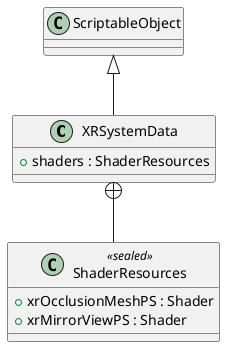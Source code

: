 @startuml
class XRSystemData {
    + shaders : ShaderResources
}
class ShaderResources <<sealed>> {
    + xrOcclusionMeshPS : Shader
    + xrMirrorViewPS : Shader
}
ScriptableObject <|-- XRSystemData
XRSystemData +-- ShaderResources
@enduml
